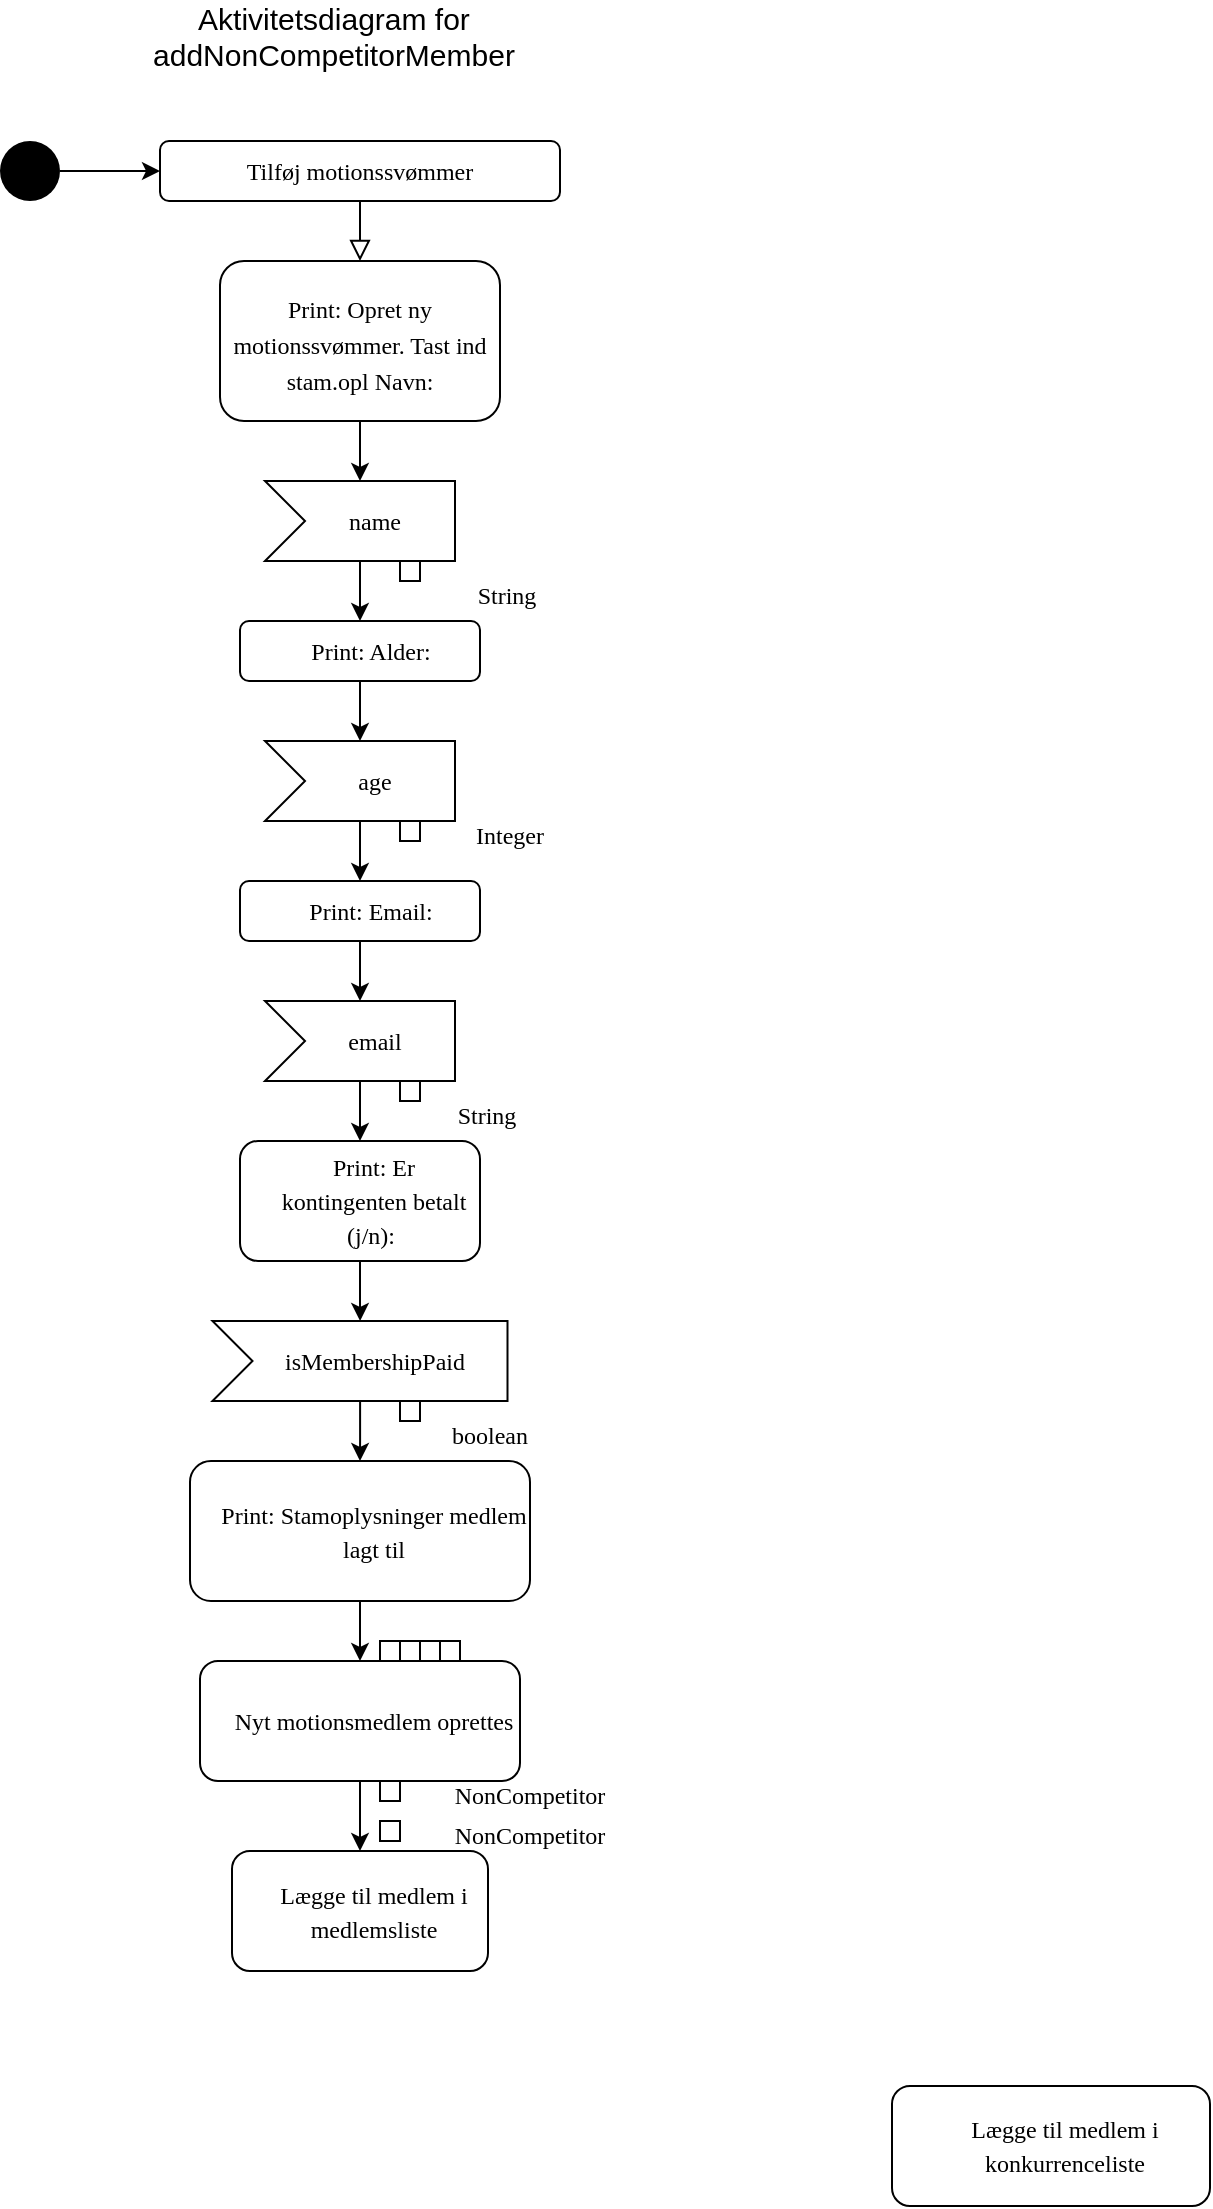 <mxfile version="18.1.2" type="github">
  <diagram id="C5RBs43oDa-KdzZeNtuy" name="Page-1">
    <mxGraphModel dx="1022" dy="379" grid="1" gridSize="10" guides="1" tooltips="1" connect="1" arrows="1" fold="1" page="1" pageScale="1" pageWidth="827" pageHeight="1169" math="0" shadow="0">
      <root>
        <mxCell id="WIyWlLk6GJQsqaUBKTNV-0" />
        <mxCell id="WIyWlLk6GJQsqaUBKTNV-1" parent="WIyWlLk6GJQsqaUBKTNV-0" />
        <mxCell id="WIyWlLk6GJQsqaUBKTNV-2" value="" style="rounded=0;html=1;jettySize=auto;orthogonalLoop=1;fontSize=11;endArrow=block;endFill=0;endSize=8;strokeWidth=1;shadow=0;labelBackgroundColor=none;edgeStyle=orthogonalEdgeStyle;fontFamily=Lucida Console;" parent="WIyWlLk6GJQsqaUBKTNV-1" source="WIyWlLk6GJQsqaUBKTNV-3" edge="1">
          <mxGeometry relative="1" as="geometry">
            <mxPoint x="200" y="147.5" as="targetPoint" />
          </mxGeometry>
        </mxCell>
        <mxCell id="WIyWlLk6GJQsqaUBKTNV-3" value="&lt;div style=&quot;background-color: rgb(255, 255, 255);&quot;&gt;Tilføj motionssvømmer&lt;/div&gt;" style="rounded=1;whiteSpace=wrap;html=1;fontSize=12;glass=0;strokeWidth=1;shadow=0;fontFamily=Lucida Console;" parent="WIyWlLk6GJQsqaUBKTNV-1" vertex="1">
          <mxGeometry x="100" y="87.5" width="200" height="30" as="geometry" />
        </mxCell>
        <mxCell id="IRePbEhJJhgFrzdcHoTZ-1" value="" style="edgeStyle=orthogonalEdgeStyle;rounded=0;orthogonalLoop=1;jettySize=auto;html=1;fontFamily=Lucida Console;" parent="WIyWlLk6GJQsqaUBKTNV-1" source="IRePbEhJJhgFrzdcHoTZ-0" target="WIyWlLk6GJQsqaUBKTNV-3" edge="1">
          <mxGeometry relative="1" as="geometry" />
        </mxCell>
        <mxCell id="IRePbEhJJhgFrzdcHoTZ-0" value="" style="ellipse;fillColor=#000000;strokeColor=none;fontFamily=Lucida Console;" parent="WIyWlLk6GJQsqaUBKTNV-1" vertex="1">
          <mxGeometry x="20" y="87.5" width="30" height="30" as="geometry" />
        </mxCell>
        <mxCell id="IRePbEhJJhgFrzdcHoTZ-2" value="&lt;font style=&quot;font-size: 15px&quot; face=&quot;Helvetica&quot;&gt;Aktivitetsdiagram for addNonCompetitorMember&lt;/font&gt;" style="text;html=1;strokeColor=none;fillColor=none;align=center;verticalAlign=middle;whiteSpace=wrap;rounded=0;fontFamily=Lucida Console;" parent="WIyWlLk6GJQsqaUBKTNV-1" vertex="1">
          <mxGeometry x="34" y="20" width="306" height="30" as="geometry" />
        </mxCell>
        <mxCell id="IRePbEhJJhgFrzdcHoTZ-5" value="" style="edgeStyle=orthogonalEdgeStyle;rounded=0;orthogonalLoop=1;jettySize=auto;html=1;fontSize=15;fontFamily=Lucida Console;" parent="WIyWlLk6GJQsqaUBKTNV-1" source="IRePbEhJJhgFrzdcHoTZ-3" target="IRePbEhJJhgFrzdcHoTZ-4" edge="1">
          <mxGeometry relative="1" as="geometry" />
        </mxCell>
        <mxCell id="IRePbEhJJhgFrzdcHoTZ-3" value="&lt;font style=&quot;font-size: 12px&quot;&gt;Print: Opret ny motionssvømmer. Tast ind stam.opl Navn:&lt;/font&gt;" style="rounded=1;whiteSpace=wrap;html=1;fontSize=15;fontFamily=Lucida Console;" parent="WIyWlLk6GJQsqaUBKTNV-1" vertex="1">
          <mxGeometry x="130" y="147.5" width="140" height="80" as="geometry" />
        </mxCell>
        <mxCell id="IRePbEhJJhgFrzdcHoTZ-7" value="" style="edgeStyle=orthogonalEdgeStyle;rounded=0;orthogonalLoop=1;jettySize=auto;html=1;fontSize=15;fontFamily=Lucida Console;" parent="WIyWlLk6GJQsqaUBKTNV-1" source="IRePbEhJJhgFrzdcHoTZ-4" target="IRePbEhJJhgFrzdcHoTZ-6" edge="1">
          <mxGeometry relative="1" as="geometry" />
        </mxCell>
        <mxCell id="IRePbEhJJhgFrzdcHoTZ-4" value="&lt;div style=&quot;font-size: 12px; background-color: rgb(255, 255, 255);&quot;&gt;name&lt;/div&gt;" style="html=1;shape=mxgraph.infographic.ribbonSimple;notch1=20;notch2=0;align=center;verticalAlign=middle;fontSize=14;fontStyle=0;fillColor=#FFFFFF;flipH=0;spacingRight=0;spacingLeft=14;shadow=0;fontFamily=Lucida Console;" parent="WIyWlLk6GJQsqaUBKTNV-1" vertex="1">
          <mxGeometry x="152.5" y="257.5" width="95" height="40" as="geometry" />
        </mxCell>
        <mxCell id="IRePbEhJJhgFrzdcHoTZ-11" value="" style="edgeStyle=orthogonalEdgeStyle;rounded=0;orthogonalLoop=1;jettySize=auto;html=1;fontSize=15;fontFamily=Lucida Console;" parent="WIyWlLk6GJQsqaUBKTNV-1" source="IRePbEhJJhgFrzdcHoTZ-6" target="IRePbEhJJhgFrzdcHoTZ-10" edge="1">
          <mxGeometry relative="1" as="geometry" />
        </mxCell>
        <mxCell id="IRePbEhJJhgFrzdcHoTZ-6" value="&lt;font style=&quot;font-size: 12px&quot;&gt;Print: Alder:&amp;nbsp;&lt;/font&gt;" style="rounded=1;whiteSpace=wrap;html=1;fontSize=14;fillColor=#FFFFFF;fontStyle=0;spacingRight=0;spacingLeft=14;shadow=0;fontFamily=Lucida Console;" parent="WIyWlLk6GJQsqaUBKTNV-1" vertex="1">
          <mxGeometry x="140" y="327.5" width="120" height="30" as="geometry" />
        </mxCell>
        <mxCell id="IRePbEhJJhgFrzdcHoTZ-8" value="" style="rounded=0;whiteSpace=wrap;html=1;fontSize=15;fontFamily=Lucida Console;" parent="WIyWlLk6GJQsqaUBKTNV-1" vertex="1">
          <mxGeometry x="220" y="297.5" width="10" height="10" as="geometry" />
        </mxCell>
        <mxCell id="IRePbEhJJhgFrzdcHoTZ-9" value="&lt;font style=&quot;font-size: 12px&quot;&gt;String&amp;nbsp;&lt;/font&gt;" style="text;html=1;strokeColor=none;fillColor=none;align=center;verticalAlign=middle;whiteSpace=wrap;rounded=0;fontSize=15;fontFamily=Lucida Console;" parent="WIyWlLk6GJQsqaUBKTNV-1" vertex="1">
          <mxGeometry x="240" y="297.5" width="70" height="30" as="geometry" />
        </mxCell>
        <mxCell id="IRePbEhJJhgFrzdcHoTZ-13" value="" style="edgeStyle=orthogonalEdgeStyle;rounded=0;orthogonalLoop=1;jettySize=auto;html=1;fontSize=15;fontFamily=Lucida Console;" parent="WIyWlLk6GJQsqaUBKTNV-1" source="IRePbEhJJhgFrzdcHoTZ-10" target="IRePbEhJJhgFrzdcHoTZ-12" edge="1">
          <mxGeometry relative="1" as="geometry" />
        </mxCell>
        <mxCell id="IRePbEhJJhgFrzdcHoTZ-10" value="&lt;div style=&quot;font-size: 12px; background-color: rgb(255, 255, 255);&quot;&gt;age&lt;/div&gt;" style="html=1;shape=mxgraph.infographic.ribbonSimple;notch1=20;notch2=0;align=center;verticalAlign=middle;fontSize=14;fontStyle=0;fillColor=#FFFFFF;flipH=0;spacingRight=0;spacingLeft=14;shadow=0;fontFamily=Lucida Console;" parent="WIyWlLk6GJQsqaUBKTNV-1" vertex="1">
          <mxGeometry x="152.5" y="387.5" width="95" height="40" as="geometry" />
        </mxCell>
        <mxCell id="IRePbEhJJhgFrzdcHoTZ-20" value="" style="edgeStyle=orthogonalEdgeStyle;rounded=0;orthogonalLoop=1;jettySize=auto;html=1;fontSize=15;fontFamily=Lucida Console;" parent="WIyWlLk6GJQsqaUBKTNV-1" source="IRePbEhJJhgFrzdcHoTZ-12" target="IRePbEhJJhgFrzdcHoTZ-14" edge="1">
          <mxGeometry relative="1" as="geometry" />
        </mxCell>
        <mxCell id="IRePbEhJJhgFrzdcHoTZ-12" value="&lt;font style=&quot;font-size: 12px&quot;&gt;Print: Email:&amp;nbsp;&lt;/font&gt;" style="rounded=1;whiteSpace=wrap;html=1;fontSize=14;fillColor=#FFFFFF;fontStyle=0;spacingRight=0;spacingLeft=14;shadow=0;fontFamily=Lucida Console;" parent="WIyWlLk6GJQsqaUBKTNV-1" vertex="1">
          <mxGeometry x="140" y="457.5" width="120" height="30" as="geometry" />
        </mxCell>
        <mxCell id="IRePbEhJJhgFrzdcHoTZ-25" value="" style="edgeStyle=orthogonalEdgeStyle;rounded=0;orthogonalLoop=1;jettySize=auto;html=1;fontSize=15;fontFamily=Lucida Console;" parent="WIyWlLk6GJQsqaUBKTNV-1" source="IRePbEhJJhgFrzdcHoTZ-14" target="IRePbEhJJhgFrzdcHoTZ-24" edge="1">
          <mxGeometry relative="1" as="geometry" />
        </mxCell>
        <mxCell id="IRePbEhJJhgFrzdcHoTZ-14" value="&lt;div style=&quot;font-size: 12px; background-color: rgb(255, 255, 255);&quot;&gt;email&lt;/div&gt;" style="html=1;shape=mxgraph.infographic.ribbonSimple;notch1=20;notch2=0;align=center;verticalAlign=middle;fontSize=14;fontStyle=0;fillColor=#FFFFFF;flipH=0;spacingRight=0;spacingLeft=14;shadow=0;fontFamily=Lucida Console;" parent="WIyWlLk6GJQsqaUBKTNV-1" vertex="1">
          <mxGeometry x="152.5" y="517.5" width="95" height="40" as="geometry" />
        </mxCell>
        <mxCell id="IRePbEhJJhgFrzdcHoTZ-15" value="" style="rounded=0;whiteSpace=wrap;html=1;fontSize=15;fontFamily=Lucida Console;" parent="WIyWlLk6GJQsqaUBKTNV-1" vertex="1">
          <mxGeometry x="220" y="427.5" width="10" height="10" as="geometry" />
        </mxCell>
        <mxCell id="IRePbEhJJhgFrzdcHoTZ-16" value="" style="rounded=0;whiteSpace=wrap;html=1;fontSize=15;fontFamily=Lucida Console;" parent="WIyWlLk6GJQsqaUBKTNV-1" vertex="1">
          <mxGeometry x="220" y="557.5" width="10" height="10" as="geometry" />
        </mxCell>
        <mxCell id="IRePbEhJJhgFrzdcHoTZ-22" value="&lt;font style=&quot;font-size: 12px&quot;&gt;Integer&lt;/font&gt;" style="text;html=1;strokeColor=none;fillColor=none;align=center;verticalAlign=middle;whiteSpace=wrap;rounded=0;fontSize=15;fontFamily=Lucida Console;" parent="WIyWlLk6GJQsqaUBKTNV-1" vertex="1">
          <mxGeometry x="240" y="417.5" width="70" height="30" as="geometry" />
        </mxCell>
        <mxCell id="IRePbEhJJhgFrzdcHoTZ-23" value="&lt;font style=&quot;font-size: 12px&quot;&gt;String&amp;nbsp;&lt;/font&gt;" style="text;html=1;strokeColor=none;fillColor=none;align=center;verticalAlign=middle;whiteSpace=wrap;rounded=0;fontSize=15;fontFamily=Lucida Console;" parent="WIyWlLk6GJQsqaUBKTNV-1" vertex="1">
          <mxGeometry x="230" y="557.5" width="70" height="30" as="geometry" />
        </mxCell>
        <mxCell id="IRePbEhJJhgFrzdcHoTZ-27" value="" style="edgeStyle=orthogonalEdgeStyle;rounded=0;orthogonalLoop=1;jettySize=auto;html=1;fontSize=15;fontFamily=Lucida Console;" parent="WIyWlLk6GJQsqaUBKTNV-1" source="IRePbEhJJhgFrzdcHoTZ-24" target="IRePbEhJJhgFrzdcHoTZ-26" edge="1">
          <mxGeometry relative="1" as="geometry" />
        </mxCell>
        <mxCell id="IRePbEhJJhgFrzdcHoTZ-24" value="&lt;font style=&quot;font-size: 12px&quot;&gt;Print: Er kontingenten betalt (j/n):&amp;nbsp;&lt;/font&gt;" style="rounded=1;whiteSpace=wrap;html=1;fontSize=14;fillColor=#FFFFFF;fontStyle=0;spacingRight=0;spacingLeft=14;shadow=0;fontFamily=Lucida Console;" parent="WIyWlLk6GJQsqaUBKTNV-1" vertex="1">
          <mxGeometry x="140" y="587.5" width="120" height="60" as="geometry" />
        </mxCell>
        <mxCell id="IRePbEhJJhgFrzdcHoTZ-32" value="" style="edgeStyle=orthogonalEdgeStyle;rounded=0;orthogonalLoop=1;jettySize=auto;html=1;fontFamily=Helvetica;fontSize=12;" parent="WIyWlLk6GJQsqaUBKTNV-1" source="IRePbEhJJhgFrzdcHoTZ-26" target="IRePbEhJJhgFrzdcHoTZ-31" edge="1">
          <mxGeometry relative="1" as="geometry" />
        </mxCell>
        <mxCell id="IRePbEhJJhgFrzdcHoTZ-26" value="&lt;div style=&quot;font-size: 12px ; background-color: rgb(255 , 255 , 255)&quot;&gt;isMembershipPaid&lt;br&gt;&lt;/div&gt;" style="html=1;shape=mxgraph.infographic.ribbonSimple;notch1=20;notch2=0;align=center;verticalAlign=middle;fontSize=14;fontStyle=0;fillColor=#FFFFFF;flipH=0;spacingRight=0;spacingLeft=14;shadow=0;fontFamily=Lucida Console;" parent="WIyWlLk6GJQsqaUBKTNV-1" vertex="1">
          <mxGeometry x="126.25" y="677.5" width="147.5" height="40" as="geometry" />
        </mxCell>
        <mxCell id="IRePbEhJJhgFrzdcHoTZ-29" value="" style="rounded=0;whiteSpace=wrap;html=1;fontSize=15;fontFamily=Lucida Console;" parent="WIyWlLk6GJQsqaUBKTNV-1" vertex="1">
          <mxGeometry x="220" y="717.5" width="10" height="10" as="geometry" />
        </mxCell>
        <mxCell id="IRePbEhJJhgFrzdcHoTZ-30" value="&lt;font style=&quot;font-size: 12px&quot;&gt;boolean&lt;/font&gt;" style="text;html=1;strokeColor=none;fillColor=none;align=center;verticalAlign=middle;whiteSpace=wrap;rounded=0;fontSize=15;fontFamily=Lucida Console;" parent="WIyWlLk6GJQsqaUBKTNV-1" vertex="1">
          <mxGeometry x="230" y="717.5" width="70" height="30" as="geometry" />
        </mxCell>
        <mxCell id="IRePbEhJJhgFrzdcHoTZ-78" value="" style="edgeStyle=orthogonalEdgeStyle;rounded=0;orthogonalLoop=1;jettySize=auto;html=1;fontFamily=Helvetica;fontSize=12;" parent="WIyWlLk6GJQsqaUBKTNV-1" source="IRePbEhJJhgFrzdcHoTZ-31" target="IRePbEhJJhgFrzdcHoTZ-77" edge="1">
          <mxGeometry relative="1" as="geometry" />
        </mxCell>
        <mxCell id="IRePbEhJJhgFrzdcHoTZ-31" value="&lt;font style=&quot;font-size: 12px&quot;&gt;Print: Stamoplysninger medlem lagt til&lt;/font&gt;" style="rounded=1;whiteSpace=wrap;html=1;fontSize=14;fontFamily=Lucida Console;fillColor=#FFFFFF;fontStyle=0;spacingRight=0;spacingLeft=14;shadow=0;" parent="WIyWlLk6GJQsqaUBKTNV-1" vertex="1">
          <mxGeometry x="115" y="747.5" width="170" height="70" as="geometry" />
        </mxCell>
        <mxCell id="IRePbEhJJhgFrzdcHoTZ-84" value="" style="edgeStyle=orthogonalEdgeStyle;rounded=0;orthogonalLoop=1;jettySize=auto;html=1;fontFamily=Helvetica;fontSize=12;" parent="WIyWlLk6GJQsqaUBKTNV-1" source="IRePbEhJJhgFrzdcHoTZ-77" target="IRePbEhJJhgFrzdcHoTZ-83" edge="1">
          <mxGeometry relative="1" as="geometry" />
        </mxCell>
        <mxCell id="IRePbEhJJhgFrzdcHoTZ-77" value="&lt;font style=&quot;font-size: 12px&quot;&gt;Nyt motionsmedlem oprettes&lt;/font&gt;" style="rounded=1;whiteSpace=wrap;html=1;fontSize=14;fontFamily=Lucida Console;fillColor=#FFFFFF;fontStyle=0;spacingRight=0;spacingLeft=14;shadow=0;" parent="WIyWlLk6GJQsqaUBKTNV-1" vertex="1">
          <mxGeometry x="120" y="847.5" width="160" height="60" as="geometry" />
        </mxCell>
        <mxCell id="IRePbEhJJhgFrzdcHoTZ-79" value="" style="rounded=0;whiteSpace=wrap;html=1;fontSize=15;fontFamily=Lucida Console;" parent="WIyWlLk6GJQsqaUBKTNV-1" vertex="1">
          <mxGeometry x="210" y="837.5" width="10" height="10" as="geometry" />
        </mxCell>
        <mxCell id="IRePbEhJJhgFrzdcHoTZ-80" value="" style="rounded=0;whiteSpace=wrap;html=1;fontSize=15;fontFamily=Lucida Console;" parent="WIyWlLk6GJQsqaUBKTNV-1" vertex="1">
          <mxGeometry x="220" y="837.5" width="10" height="10" as="geometry" />
        </mxCell>
        <mxCell id="IRePbEhJJhgFrzdcHoTZ-81" value="" style="rounded=0;whiteSpace=wrap;html=1;fontSize=15;fontFamily=Lucida Console;" parent="WIyWlLk6GJQsqaUBKTNV-1" vertex="1">
          <mxGeometry x="230" y="837.5" width="10" height="10" as="geometry" />
        </mxCell>
        <mxCell id="IRePbEhJJhgFrzdcHoTZ-82" value="" style="rounded=0;whiteSpace=wrap;html=1;fontSize=15;fontFamily=Lucida Console;" parent="WIyWlLk6GJQsqaUBKTNV-1" vertex="1">
          <mxGeometry x="240" y="837.5" width="10" height="10" as="geometry" />
        </mxCell>
        <mxCell id="IRePbEhJJhgFrzdcHoTZ-83" value="&lt;font style=&quot;font-size: 12px&quot;&gt;Lægge til medlem i medlemsliste&lt;/font&gt;" style="rounded=1;whiteSpace=wrap;html=1;fontSize=14;fontFamily=Lucida Console;fillColor=#FFFFFF;fontStyle=0;spacingRight=0;spacingLeft=14;shadow=0;" parent="WIyWlLk6GJQsqaUBKTNV-1" vertex="1">
          <mxGeometry x="136" y="942.5" width="128" height="60" as="geometry" />
        </mxCell>
        <mxCell id="IRePbEhJJhgFrzdcHoTZ-86" value="" style="rounded=0;whiteSpace=wrap;html=1;fontSize=15;fontFamily=Lucida Console;" parent="WIyWlLk6GJQsqaUBKTNV-1" vertex="1">
          <mxGeometry x="210" y="907.5" width="10" height="10" as="geometry" />
        </mxCell>
        <mxCell id="IRePbEhJJhgFrzdcHoTZ-87" value="&lt;span style=&quot;font-size: 12px&quot;&gt;NonCompetitor&lt;/span&gt;" style="text;html=1;strokeColor=none;fillColor=none;align=center;verticalAlign=middle;whiteSpace=wrap;rounded=0;fontSize=15;fontFamily=Lucida Console;" parent="WIyWlLk6GJQsqaUBKTNV-1" vertex="1">
          <mxGeometry x="230" y="897.5" width="110" height="30" as="geometry" />
        </mxCell>
        <mxCell id="IRePbEhJJhgFrzdcHoTZ-88" value="" style="rounded=0;whiteSpace=wrap;html=1;fontSize=15;fontFamily=Lucida Console;" parent="WIyWlLk6GJQsqaUBKTNV-1" vertex="1">
          <mxGeometry x="210" y="927.5" width="10" height="10" as="geometry" />
        </mxCell>
        <mxCell id="IRePbEhJJhgFrzdcHoTZ-89" value="&lt;span style=&quot;font-size: 12px&quot;&gt;NonCompetitor&lt;/span&gt;" style="text;html=1;strokeColor=none;fillColor=none;align=center;verticalAlign=middle;whiteSpace=wrap;rounded=0;fontSize=15;fontFamily=Lucida Console;" parent="WIyWlLk6GJQsqaUBKTNV-1" vertex="1">
          <mxGeometry x="230" y="917.5" width="110" height="30" as="geometry" />
        </mxCell>
        <mxCell id="IRePbEhJJhgFrzdcHoTZ-97" value="&lt;font style=&quot;font-size: 12px&quot;&gt;Lægge til medlem i konkurrenceliste&lt;/font&gt;" style="rounded=1;whiteSpace=wrap;html=1;fontSize=14;fontFamily=Lucida Console;fillColor=#FFFFFF;fontStyle=0;spacingRight=0;spacingLeft=14;shadow=0;" parent="WIyWlLk6GJQsqaUBKTNV-1" vertex="1">
          <mxGeometry x="466" y="1060" width="159" height="60" as="geometry" />
        </mxCell>
      </root>
    </mxGraphModel>
  </diagram>
</mxfile>
